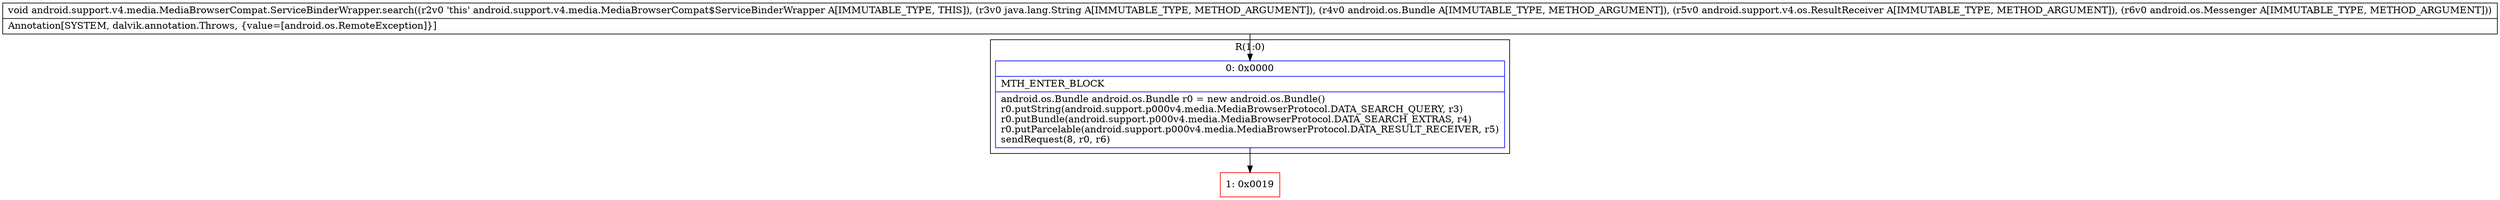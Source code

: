 digraph "CFG forandroid.support.v4.media.MediaBrowserCompat.ServiceBinderWrapper.search(Ljava\/lang\/String;Landroid\/os\/Bundle;Landroid\/support\/v4\/os\/ResultReceiver;Landroid\/os\/Messenger;)V" {
subgraph cluster_Region_49384971 {
label = "R(1:0)";
node [shape=record,color=blue];
Node_0 [shape=record,label="{0\:\ 0x0000|MTH_ENTER_BLOCK\l|android.os.Bundle android.os.Bundle r0 = new android.os.Bundle()\lr0.putString(android.support.p000v4.media.MediaBrowserProtocol.DATA_SEARCH_QUERY, r3)\lr0.putBundle(android.support.p000v4.media.MediaBrowserProtocol.DATA_SEARCH_EXTRAS, r4)\lr0.putParcelable(android.support.p000v4.media.MediaBrowserProtocol.DATA_RESULT_RECEIVER, r5)\lsendRequest(8, r0, r6)\l}"];
}
Node_1 [shape=record,color=red,label="{1\:\ 0x0019}"];
MethodNode[shape=record,label="{void android.support.v4.media.MediaBrowserCompat.ServiceBinderWrapper.search((r2v0 'this' android.support.v4.media.MediaBrowserCompat$ServiceBinderWrapper A[IMMUTABLE_TYPE, THIS]), (r3v0 java.lang.String A[IMMUTABLE_TYPE, METHOD_ARGUMENT]), (r4v0 android.os.Bundle A[IMMUTABLE_TYPE, METHOD_ARGUMENT]), (r5v0 android.support.v4.os.ResultReceiver A[IMMUTABLE_TYPE, METHOD_ARGUMENT]), (r6v0 android.os.Messenger A[IMMUTABLE_TYPE, METHOD_ARGUMENT]))  | Annotation[SYSTEM, dalvik.annotation.Throws, \{value=[android.os.RemoteException]\}]\l}"];
MethodNode -> Node_0;
Node_0 -> Node_1;
}

